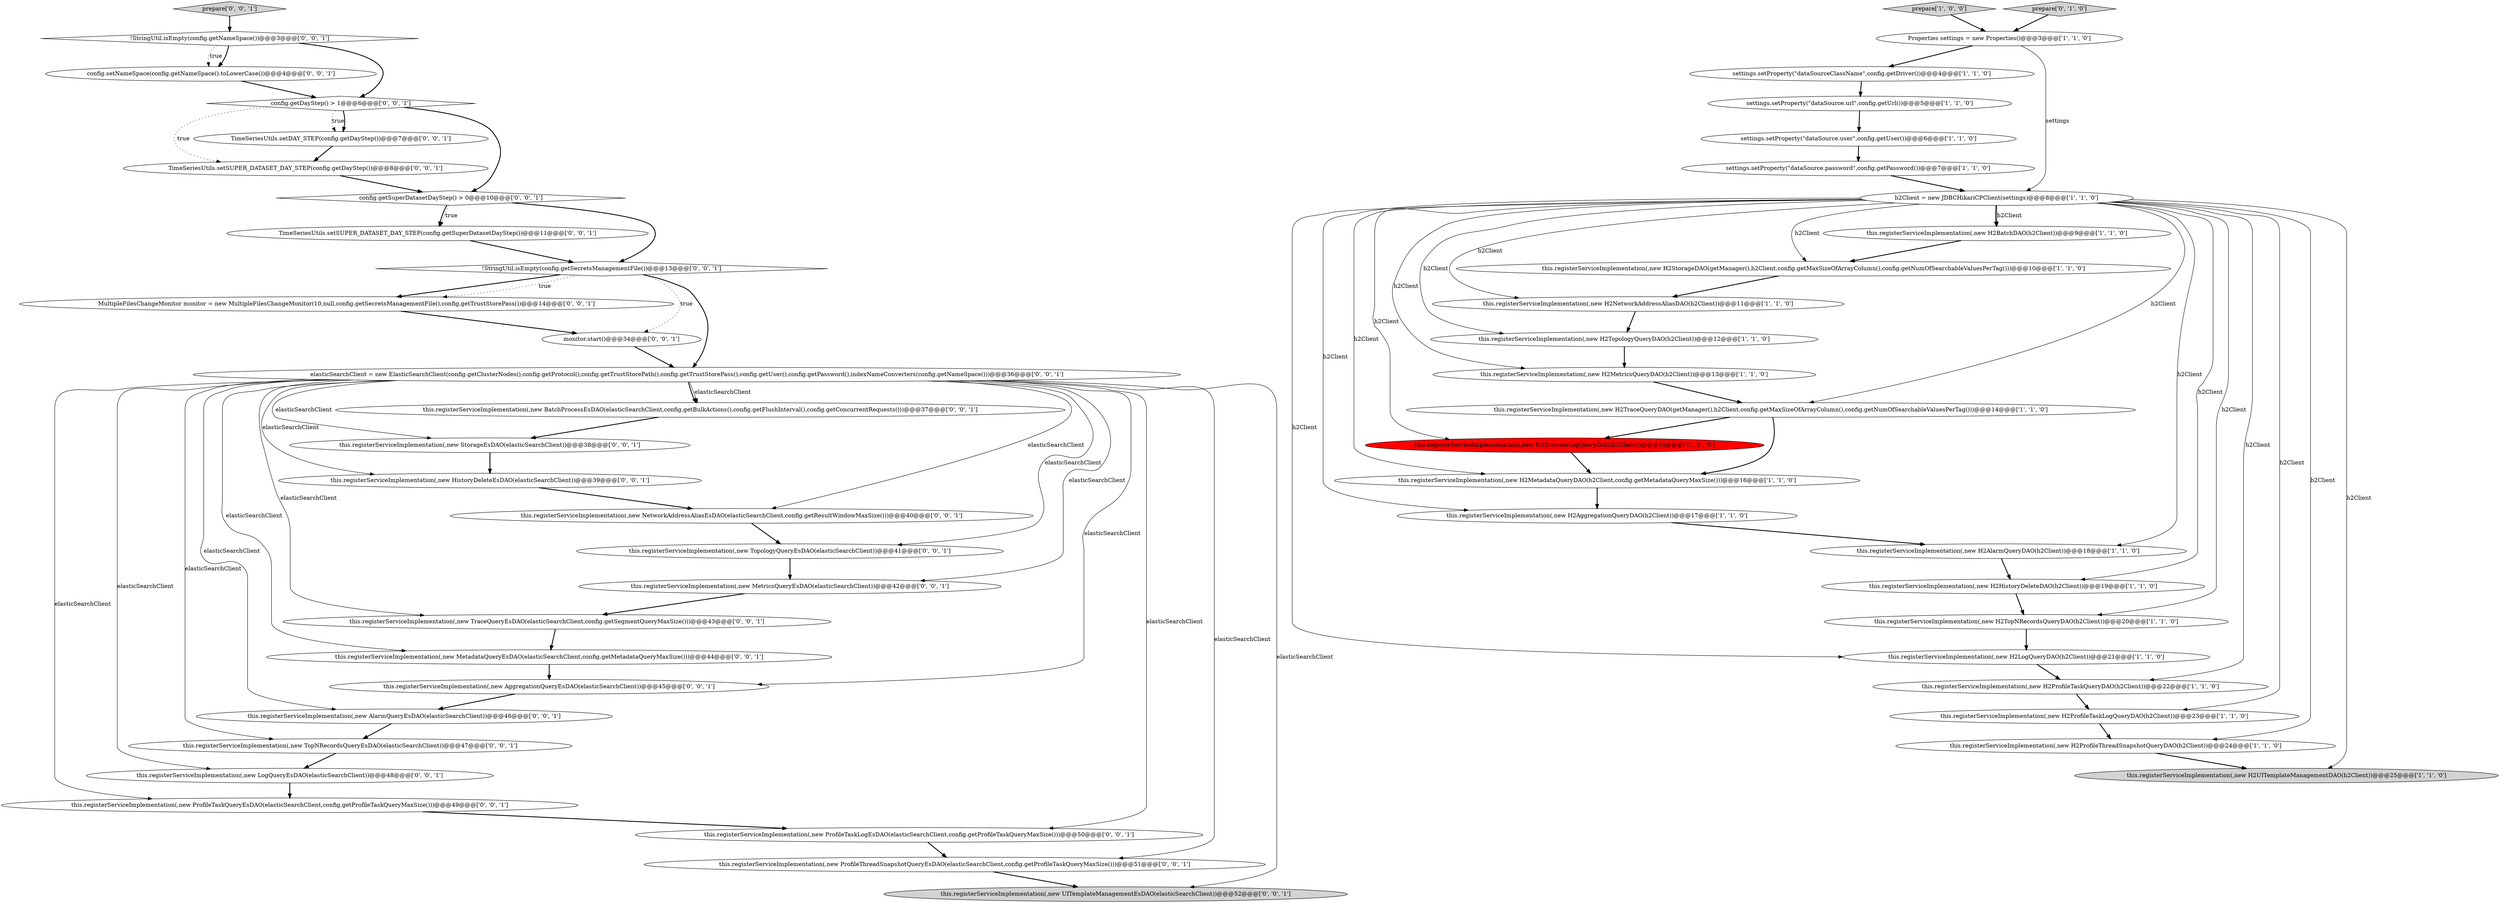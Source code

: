 digraph {
35 [style = filled, label = "this.registerServiceImplementation(,new MetricsQueryEsDAO(elasticSearchClient))@@@42@@@['0', '0', '1']", fillcolor = white, shape = ellipse image = "AAA0AAABBB3BBB"];
49 [style = filled, label = "this.registerServiceImplementation(,new TopNRecordsQueryEsDAO(elasticSearchClient))@@@47@@@['0', '0', '1']", fillcolor = white, shape = ellipse image = "AAA0AAABBB3BBB"];
50 [style = filled, label = "monitor.start()@@@34@@@['0', '0', '1']", fillcolor = white, shape = ellipse image = "AAA0AAABBB3BBB"];
26 [style = filled, label = "this.registerServiceImplementation(,new MetadataQueryEsDAO(elasticSearchClient,config.getMetadataQueryMaxSize()))@@@44@@@['0', '0', '1']", fillcolor = white, shape = ellipse image = "AAA0AAABBB3BBB"];
13 [style = filled, label = "prepare['1', '0', '0']", fillcolor = lightgray, shape = diamond image = "AAA0AAABBB1BBB"];
6 [style = filled, label = "Properties settings = new Properties()@@@3@@@['1', '1', '0']", fillcolor = white, shape = ellipse image = "AAA0AAABBB1BBB"];
21 [style = filled, label = "this.registerServiceImplementation(,new H2TopologyQueryDAO(h2Client))@@@12@@@['1', '1', '0']", fillcolor = white, shape = ellipse image = "AAA0AAABBB1BBB"];
46 [style = filled, label = "this.registerServiceImplementation(,new ProfileTaskQueryEsDAO(elasticSearchClient,config.getProfileTaskQueryMaxSize()))@@@49@@@['0', '0', '1']", fillcolor = white, shape = ellipse image = "AAA0AAABBB3BBB"];
31 [style = filled, label = "this.registerServiceImplementation(,new ProfileTaskLogEsDAO(elasticSearchClient,config.getProfileTaskQueryMaxSize()))@@@50@@@['0', '0', '1']", fillcolor = white, shape = ellipse image = "AAA0AAABBB3BBB"];
9 [style = filled, label = "this.registerServiceImplementation(,new H2TopNRecordsQueryDAO(h2Client))@@@20@@@['1', '1', '0']", fillcolor = white, shape = ellipse image = "AAA0AAABBB1BBB"];
52 [style = filled, label = "TimeSeriesUtils.setDAY_STEP(config.getDayStep())@@@7@@@['0', '0', '1']", fillcolor = white, shape = ellipse image = "AAA0AAABBB3BBB"];
0 [style = filled, label = "settings.setProperty(\"dataSourceClassName\",config.getDriver())@@@4@@@['1', '1', '0']", fillcolor = white, shape = ellipse image = "AAA0AAABBB1BBB"];
8 [style = filled, label = "this.registerServiceImplementation(,new H2ProfileThreadSnapshotQueryDAO(h2Client))@@@24@@@['1', '1', '0']", fillcolor = white, shape = ellipse image = "AAA0AAABBB1BBB"];
30 [style = filled, label = "this.registerServiceImplementation(,new AlarmQueryEsDAO(elasticSearchClient))@@@46@@@['0', '0', '1']", fillcolor = white, shape = ellipse image = "AAA0AAABBB3BBB"];
37 [style = filled, label = "this.registerServiceImplementation(,new HistoryDeleteEsDAO(elasticSearchClient))@@@39@@@['0', '0', '1']", fillcolor = white, shape = ellipse image = "AAA0AAABBB3BBB"];
17 [style = filled, label = "this.registerServiceImplementation(,new H2MetadataQueryDAO(h2Client,config.getMetadataQueryMaxSize()))@@@16@@@['1', '1', '0']", fillcolor = white, shape = ellipse image = "AAA0AAABBB1BBB"];
11 [style = filled, label = "settings.setProperty(\"dataSource.user\",config.getUser())@@@6@@@['1', '1', '0']", fillcolor = white, shape = ellipse image = "AAA0AAABBB1BBB"];
24 [style = filled, label = "prepare['0', '1', '0']", fillcolor = lightgray, shape = diamond image = "AAA0AAABBB2BBB"];
16 [style = filled, label = "this.registerServiceImplementation(,new H2StorageDAO(getManager(),h2Client,config.getMaxSizeOfArrayColumn(),config.getNumOfSearchableValuesPerTag()))@@@10@@@['1', '1', '0']", fillcolor = white, shape = ellipse image = "AAA0AAABBB1BBB"];
48 [style = filled, label = "TimeSeriesUtils.setSUPER_DATASET_DAY_STEP(config.getDayStep())@@@8@@@['0', '0', '1']", fillcolor = white, shape = ellipse image = "AAA0AAABBB3BBB"];
25 [style = filled, label = "this.registerServiceImplementation(,new NetworkAddressAliasEsDAO(elasticSearchClient,config.getResultWindowMaxSize()))@@@40@@@['0', '0', '1']", fillcolor = white, shape = ellipse image = "AAA0AAABBB3BBB"];
12 [style = filled, label = "this.registerServiceImplementation(,new H2LogQueryDAO(h2Client))@@@21@@@['1', '1', '0']", fillcolor = white, shape = ellipse image = "AAA0AAABBB1BBB"];
4 [style = filled, label = "h2Client = new JDBCHikariCPClient(settings)@@@8@@@['1', '1', '0']", fillcolor = white, shape = ellipse image = "AAA0AAABBB1BBB"];
10 [style = filled, label = "this.registerServiceImplementation(,new H2HistoryDeleteDAO(h2Client))@@@19@@@['1', '1', '0']", fillcolor = white, shape = ellipse image = "AAA0AAABBB1BBB"];
32 [style = filled, label = "TimeSeriesUtils.setSUPER_DATASET_DAY_STEP(config.getSuperDatasetDayStep())@@@11@@@['0', '0', '1']", fillcolor = white, shape = ellipse image = "AAA0AAABBB3BBB"];
40 [style = filled, label = "prepare['0', '0', '1']", fillcolor = lightgray, shape = diamond image = "AAA0AAABBB3BBB"];
33 [style = filled, label = "this.registerServiceImplementation(,new AggregationQueryEsDAO(elasticSearchClient))@@@45@@@['0', '0', '1']", fillcolor = white, shape = ellipse image = "AAA0AAABBB3BBB"];
7 [style = filled, label = "settings.setProperty(\"dataSource.password\",config.getPassword())@@@7@@@['1', '1', '0']", fillcolor = white, shape = ellipse image = "AAA0AAABBB1BBB"];
20 [style = filled, label = "this.registerServiceImplementation(,new H2BatchDAO(h2Client))@@@9@@@['1', '1', '0']", fillcolor = white, shape = ellipse image = "AAA0AAABBB1BBB"];
27 [style = filled, label = "config.setNameSpace(config.getNameSpace().toLowerCase())@@@4@@@['0', '0', '1']", fillcolor = white, shape = ellipse image = "AAA0AAABBB3BBB"];
47 [style = filled, label = "!StringUtil.isEmpty(config.getNameSpace())@@@3@@@['0', '0', '1']", fillcolor = white, shape = diamond image = "AAA0AAABBB3BBB"];
44 [style = filled, label = "MultipleFilesChangeMonitor monitor = new MultipleFilesChangeMonitor(10,null,config.getSecretsManagementFile(),config.getTrustStorePass())@@@14@@@['0', '0', '1']", fillcolor = white, shape = ellipse image = "AAA0AAABBB3BBB"];
34 [style = filled, label = "elasticSearchClient = new ElasticSearchClient(config.getClusterNodes(),config.getProtocol(),config.getTrustStorePath(),config.getTrustStorePass(),config.getUser(),config.getPassword(),indexNameConverters(config.getNameSpace()))@@@36@@@['0', '0', '1']", fillcolor = white, shape = ellipse image = "AAA0AAABBB3BBB"];
29 [style = filled, label = "this.registerServiceImplementation(,new LogQueryEsDAO(elasticSearchClient))@@@48@@@['0', '0', '1']", fillcolor = white, shape = ellipse image = "AAA0AAABBB3BBB"];
36 [style = filled, label = "config.getDayStep() > 1@@@6@@@['0', '0', '1']", fillcolor = white, shape = diamond image = "AAA0AAABBB3BBB"];
23 [style = filled, label = "this.registerServiceImplementation(,new H2BrowserLogQueryDAO(h2Client))@@@15@@@['0', '1', '0']", fillcolor = red, shape = ellipse image = "AAA1AAABBB2BBB"];
39 [style = filled, label = "this.registerServiceImplementation(,new UITemplateManagementEsDAO(elasticSearchClient))@@@52@@@['0', '0', '1']", fillcolor = lightgray, shape = ellipse image = "AAA0AAABBB3BBB"];
2 [style = filled, label = "this.registerServiceImplementation(,new H2TraceQueryDAO(getManager(),h2Client,config.getMaxSizeOfArrayColumn(),config.getNumOfSearchableValuesPerTag()))@@@14@@@['1', '1', '0']", fillcolor = white, shape = ellipse image = "AAA0AAABBB1BBB"];
18 [style = filled, label = "settings.setProperty(\"dataSource.url\",config.getUrl())@@@5@@@['1', '1', '0']", fillcolor = white, shape = ellipse image = "AAA0AAABBB1BBB"];
45 [style = filled, label = "config.getSuperDatasetDayStep() > 0@@@10@@@['0', '0', '1']", fillcolor = white, shape = diamond image = "AAA0AAABBB3BBB"];
43 [style = filled, label = "this.registerServiceImplementation(,new BatchProcessEsDAO(elasticSearchClient,config.getBulkActions(),config.getFlushInterval(),config.getConcurrentRequests()))@@@37@@@['0', '0', '1']", fillcolor = white, shape = ellipse image = "AAA0AAABBB3BBB"];
19 [style = filled, label = "this.registerServiceImplementation(,new H2ProfileTaskLogQueryDAO(h2Client))@@@23@@@['1', '1', '0']", fillcolor = white, shape = ellipse image = "AAA0AAABBB1BBB"];
38 [style = filled, label = "this.registerServiceImplementation(,new StorageEsDAO(elasticSearchClient))@@@38@@@['0', '0', '1']", fillcolor = white, shape = ellipse image = "AAA0AAABBB3BBB"];
1 [style = filled, label = "this.registerServiceImplementation(,new H2NetworkAddressAliasDAO(h2Client))@@@11@@@['1', '1', '0']", fillcolor = white, shape = ellipse image = "AAA0AAABBB1BBB"];
22 [style = filled, label = "this.registerServiceImplementation(,new H2MetricsQueryDAO(h2Client))@@@13@@@['1', '1', '0']", fillcolor = white, shape = ellipse image = "AAA0AAABBB1BBB"];
3 [style = filled, label = "this.registerServiceImplementation(,new H2AlarmQueryDAO(h2Client))@@@18@@@['1', '1', '0']", fillcolor = white, shape = ellipse image = "AAA0AAABBB1BBB"];
15 [style = filled, label = "this.registerServiceImplementation(,new H2UITemplateManagementDAO(h2Client))@@@25@@@['1', '1', '0']", fillcolor = lightgray, shape = ellipse image = "AAA0AAABBB1BBB"];
28 [style = filled, label = "this.registerServiceImplementation(,new ProfileThreadSnapshotQueryEsDAO(elasticSearchClient,config.getProfileTaskQueryMaxSize()))@@@51@@@['0', '0', '1']", fillcolor = white, shape = ellipse image = "AAA0AAABBB3BBB"];
41 [style = filled, label = "!StringUtil.isEmpty(config.getSecretsManagementFile())@@@13@@@['0', '0', '1']", fillcolor = white, shape = diamond image = "AAA0AAABBB3BBB"];
51 [style = filled, label = "this.registerServiceImplementation(,new TraceQueryEsDAO(elasticSearchClient,config.getSegmentQueryMaxSize()))@@@43@@@['0', '0', '1']", fillcolor = white, shape = ellipse image = "AAA0AAABBB3BBB"];
5 [style = filled, label = "this.registerServiceImplementation(,new H2ProfileTaskQueryDAO(h2Client))@@@22@@@['1', '1', '0']", fillcolor = white, shape = ellipse image = "AAA0AAABBB1BBB"];
42 [style = filled, label = "this.registerServiceImplementation(,new TopologyQueryEsDAO(elasticSearchClient))@@@41@@@['0', '0', '1']", fillcolor = white, shape = ellipse image = "AAA0AAABBB3BBB"];
14 [style = filled, label = "this.registerServiceImplementation(,new H2AggregationQueryDAO(h2Client))@@@17@@@['1', '1', '0']", fillcolor = white, shape = ellipse image = "AAA0AAABBB1BBB"];
14->3 [style = bold, label=""];
12->5 [style = bold, label=""];
4->10 [style = solid, label="h2Client"];
4->22 [style = solid, label="h2Client"];
34->38 [style = solid, label="elasticSearchClient"];
46->31 [style = bold, label=""];
30->49 [style = bold, label=""];
34->26 [style = solid, label="elasticSearchClient"];
47->27 [style = bold, label=""];
36->48 [style = dotted, label="true"];
2->23 [style = bold, label=""];
20->16 [style = bold, label=""];
17->14 [style = bold, label=""];
1->21 [style = bold, label=""];
29->46 [style = bold, label=""];
4->5 [style = solid, label="h2Client"];
40->47 [style = bold, label=""];
51->26 [style = bold, label=""];
23->17 [style = bold, label=""];
34->51 [style = solid, label="elasticSearchClient"];
34->35 [style = solid, label="elasticSearchClient"];
34->39 [style = solid, label="elasticSearchClient"];
45->32 [style = dotted, label="true"];
45->41 [style = bold, label=""];
4->15 [style = solid, label="h2Client"];
34->42 [style = solid, label="elasticSearchClient"];
18->11 [style = bold, label=""];
44->50 [style = bold, label=""];
4->19 [style = solid, label="h2Client"];
3->10 [style = bold, label=""];
34->33 [style = solid, label="elasticSearchClient"];
4->20 [style = solid, label="h2Client"];
6->4 [style = solid, label="settings"];
38->37 [style = bold, label=""];
21->22 [style = bold, label=""];
34->29 [style = solid, label="elasticSearchClient"];
52->48 [style = bold, label=""];
4->23 [style = solid, label="h2Client"];
34->49 [style = solid, label="elasticSearchClient"];
33->30 [style = bold, label=""];
31->28 [style = bold, label=""];
36->52 [style = dotted, label="true"];
47->36 [style = bold, label=""];
35->51 [style = bold, label=""];
50->34 [style = bold, label=""];
2->17 [style = bold, label=""];
22->2 [style = bold, label=""];
8->15 [style = bold, label=""];
4->1 [style = solid, label="h2Client"];
4->21 [style = solid, label="h2Client"];
41->50 [style = dotted, label="true"];
36->52 [style = bold, label=""];
28->39 [style = bold, label=""];
4->14 [style = solid, label="h2Client"];
37->25 [style = bold, label=""];
45->32 [style = bold, label=""];
34->46 [style = solid, label="elasticSearchClient"];
7->4 [style = bold, label=""];
4->2 [style = solid, label="h2Client"];
4->16 [style = solid, label="h2Client"];
5->19 [style = bold, label=""];
34->25 [style = solid, label="elasticSearchClient"];
43->38 [style = bold, label=""];
16->1 [style = bold, label=""];
34->37 [style = solid, label="elasticSearchClient"];
4->20 [style = bold, label=""];
25->42 [style = bold, label=""];
4->9 [style = solid, label="h2Client"];
0->18 [style = bold, label=""];
32->41 [style = bold, label=""];
10->9 [style = bold, label=""];
9->12 [style = bold, label=""];
13->6 [style = bold, label=""];
34->43 [style = bold, label=""];
41->34 [style = bold, label=""];
41->44 [style = dotted, label="true"];
49->29 [style = bold, label=""];
27->36 [style = bold, label=""];
34->30 [style = solid, label="elasticSearchClient"];
34->31 [style = solid, label="elasticSearchClient"];
4->17 [style = solid, label="h2Client"];
6->0 [style = bold, label=""];
47->27 [style = dotted, label="true"];
4->8 [style = solid, label="h2Client"];
19->8 [style = bold, label=""];
4->3 [style = solid, label="h2Client"];
4->12 [style = solid, label="h2Client"];
42->35 [style = bold, label=""];
48->45 [style = bold, label=""];
34->28 [style = solid, label="elasticSearchClient"];
36->45 [style = bold, label=""];
34->43 [style = solid, label="elasticSearchClient"];
24->6 [style = bold, label=""];
26->33 [style = bold, label=""];
41->44 [style = bold, label=""];
11->7 [style = bold, label=""];
}
